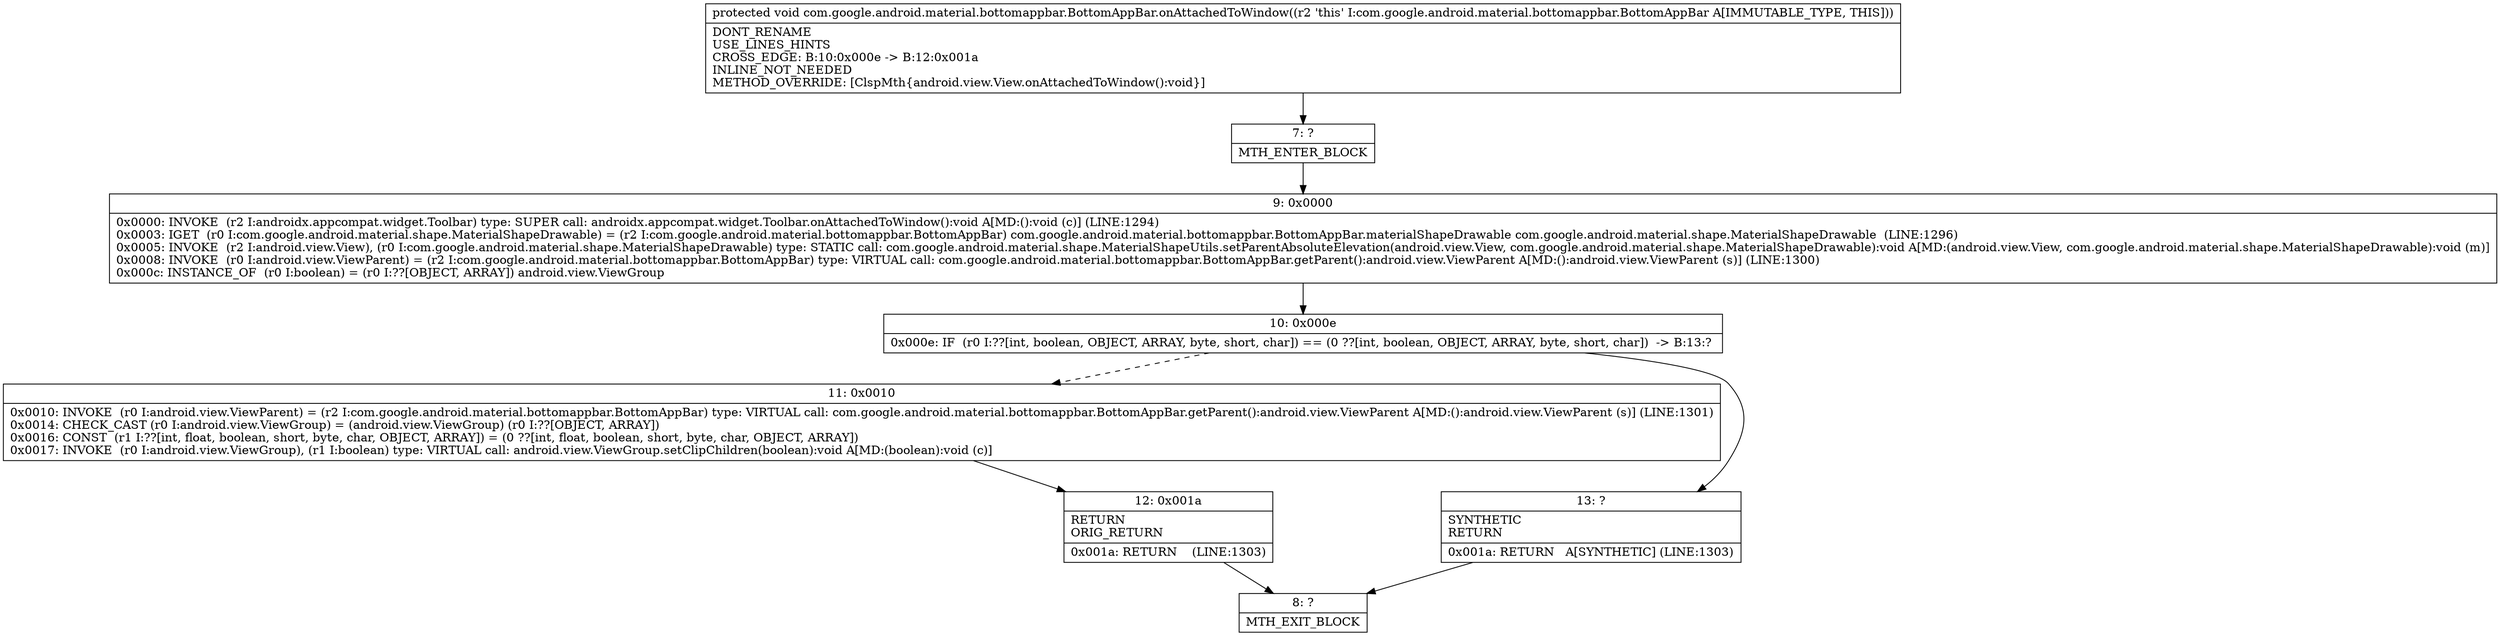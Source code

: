 digraph "CFG forcom.google.android.material.bottomappbar.BottomAppBar.onAttachedToWindow()V" {
Node_7 [shape=record,label="{7\:\ ?|MTH_ENTER_BLOCK\l}"];
Node_9 [shape=record,label="{9\:\ 0x0000|0x0000: INVOKE  (r2 I:androidx.appcompat.widget.Toolbar) type: SUPER call: androidx.appcompat.widget.Toolbar.onAttachedToWindow():void A[MD:():void (c)] (LINE:1294)\l0x0003: IGET  (r0 I:com.google.android.material.shape.MaterialShapeDrawable) = (r2 I:com.google.android.material.bottomappbar.BottomAppBar) com.google.android.material.bottomappbar.BottomAppBar.materialShapeDrawable com.google.android.material.shape.MaterialShapeDrawable  (LINE:1296)\l0x0005: INVOKE  (r2 I:android.view.View), (r0 I:com.google.android.material.shape.MaterialShapeDrawable) type: STATIC call: com.google.android.material.shape.MaterialShapeUtils.setParentAbsoluteElevation(android.view.View, com.google.android.material.shape.MaterialShapeDrawable):void A[MD:(android.view.View, com.google.android.material.shape.MaterialShapeDrawable):void (m)]\l0x0008: INVOKE  (r0 I:android.view.ViewParent) = (r2 I:com.google.android.material.bottomappbar.BottomAppBar) type: VIRTUAL call: com.google.android.material.bottomappbar.BottomAppBar.getParent():android.view.ViewParent A[MD:():android.view.ViewParent (s)] (LINE:1300)\l0x000c: INSTANCE_OF  (r0 I:boolean) = (r0 I:??[OBJECT, ARRAY]) android.view.ViewGroup \l}"];
Node_10 [shape=record,label="{10\:\ 0x000e|0x000e: IF  (r0 I:??[int, boolean, OBJECT, ARRAY, byte, short, char]) == (0 ??[int, boolean, OBJECT, ARRAY, byte, short, char])  \-\> B:13:? \l}"];
Node_11 [shape=record,label="{11\:\ 0x0010|0x0010: INVOKE  (r0 I:android.view.ViewParent) = (r2 I:com.google.android.material.bottomappbar.BottomAppBar) type: VIRTUAL call: com.google.android.material.bottomappbar.BottomAppBar.getParent():android.view.ViewParent A[MD:():android.view.ViewParent (s)] (LINE:1301)\l0x0014: CHECK_CAST (r0 I:android.view.ViewGroup) = (android.view.ViewGroup) (r0 I:??[OBJECT, ARRAY]) \l0x0016: CONST  (r1 I:??[int, float, boolean, short, byte, char, OBJECT, ARRAY]) = (0 ??[int, float, boolean, short, byte, char, OBJECT, ARRAY]) \l0x0017: INVOKE  (r0 I:android.view.ViewGroup), (r1 I:boolean) type: VIRTUAL call: android.view.ViewGroup.setClipChildren(boolean):void A[MD:(boolean):void (c)]\l}"];
Node_12 [shape=record,label="{12\:\ 0x001a|RETURN\lORIG_RETURN\l|0x001a: RETURN    (LINE:1303)\l}"];
Node_8 [shape=record,label="{8\:\ ?|MTH_EXIT_BLOCK\l}"];
Node_13 [shape=record,label="{13\:\ ?|SYNTHETIC\lRETURN\l|0x001a: RETURN   A[SYNTHETIC] (LINE:1303)\l}"];
MethodNode[shape=record,label="{protected void com.google.android.material.bottomappbar.BottomAppBar.onAttachedToWindow((r2 'this' I:com.google.android.material.bottomappbar.BottomAppBar A[IMMUTABLE_TYPE, THIS]))  | DONT_RENAME\lUSE_LINES_HINTS\lCROSS_EDGE: B:10:0x000e \-\> B:12:0x001a\lINLINE_NOT_NEEDED\lMETHOD_OVERRIDE: [ClspMth\{android.view.View.onAttachedToWindow():void\}]\l}"];
MethodNode -> Node_7;Node_7 -> Node_9;
Node_9 -> Node_10;
Node_10 -> Node_11[style=dashed];
Node_10 -> Node_13;
Node_11 -> Node_12;
Node_12 -> Node_8;
Node_13 -> Node_8;
}

